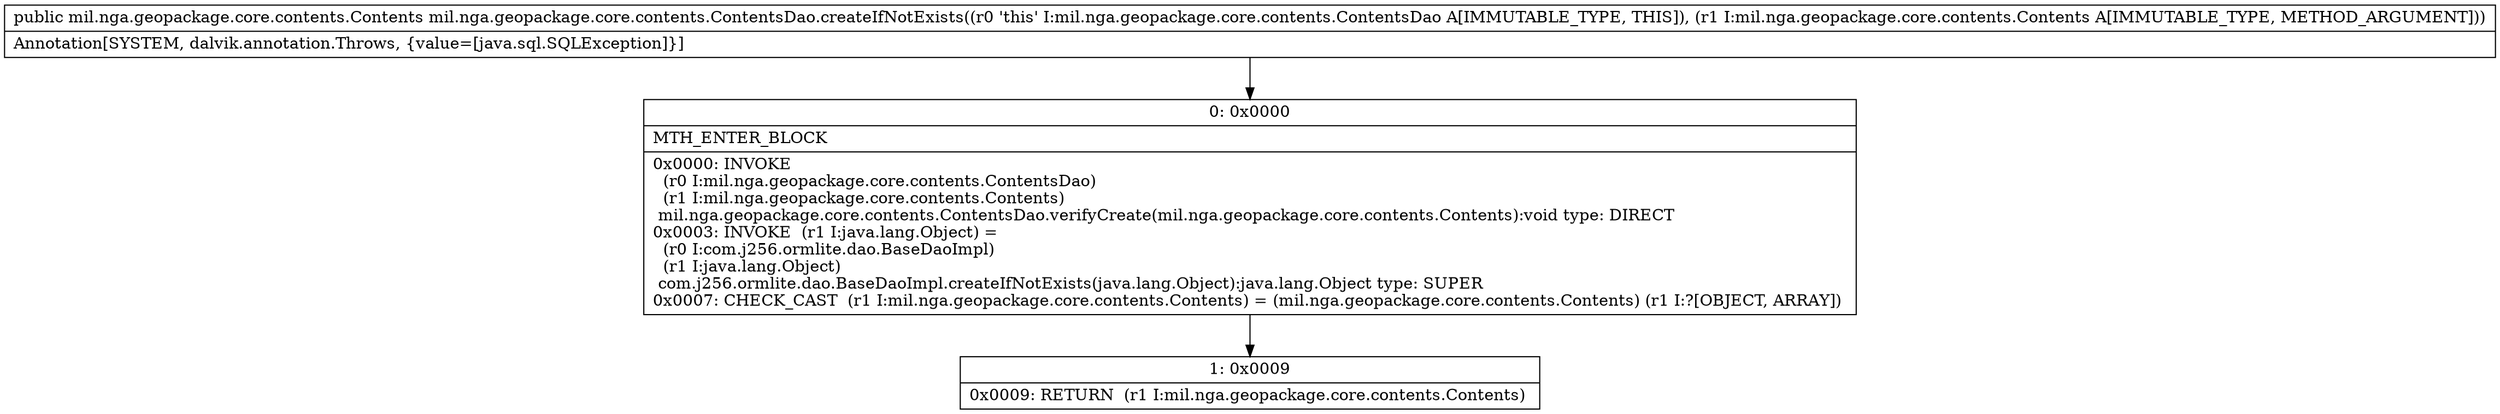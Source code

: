 digraph "CFG formil.nga.geopackage.core.contents.ContentsDao.createIfNotExists(Lmil\/nga\/geopackage\/core\/contents\/Contents;)Lmil\/nga\/geopackage\/core\/contents\/Contents;" {
Node_0 [shape=record,label="{0\:\ 0x0000|MTH_ENTER_BLOCK\l|0x0000: INVOKE  \l  (r0 I:mil.nga.geopackage.core.contents.ContentsDao)\l  (r1 I:mil.nga.geopackage.core.contents.Contents)\l mil.nga.geopackage.core.contents.ContentsDao.verifyCreate(mil.nga.geopackage.core.contents.Contents):void type: DIRECT \l0x0003: INVOKE  (r1 I:java.lang.Object) = \l  (r0 I:com.j256.ormlite.dao.BaseDaoImpl)\l  (r1 I:java.lang.Object)\l com.j256.ormlite.dao.BaseDaoImpl.createIfNotExists(java.lang.Object):java.lang.Object type: SUPER \l0x0007: CHECK_CAST  (r1 I:mil.nga.geopackage.core.contents.Contents) = (mil.nga.geopackage.core.contents.Contents) (r1 I:?[OBJECT, ARRAY]) \l}"];
Node_1 [shape=record,label="{1\:\ 0x0009|0x0009: RETURN  (r1 I:mil.nga.geopackage.core.contents.Contents) \l}"];
MethodNode[shape=record,label="{public mil.nga.geopackage.core.contents.Contents mil.nga.geopackage.core.contents.ContentsDao.createIfNotExists((r0 'this' I:mil.nga.geopackage.core.contents.ContentsDao A[IMMUTABLE_TYPE, THIS]), (r1 I:mil.nga.geopackage.core.contents.Contents A[IMMUTABLE_TYPE, METHOD_ARGUMENT]))  | Annotation[SYSTEM, dalvik.annotation.Throws, \{value=[java.sql.SQLException]\}]\l}"];
MethodNode -> Node_0;
Node_0 -> Node_1;
}

